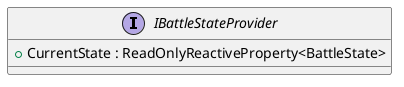 @startuml
interface IBattleStateProvider {
    + CurrentState : ReadOnlyReactiveProperty<BattleState>
}
@enduml

